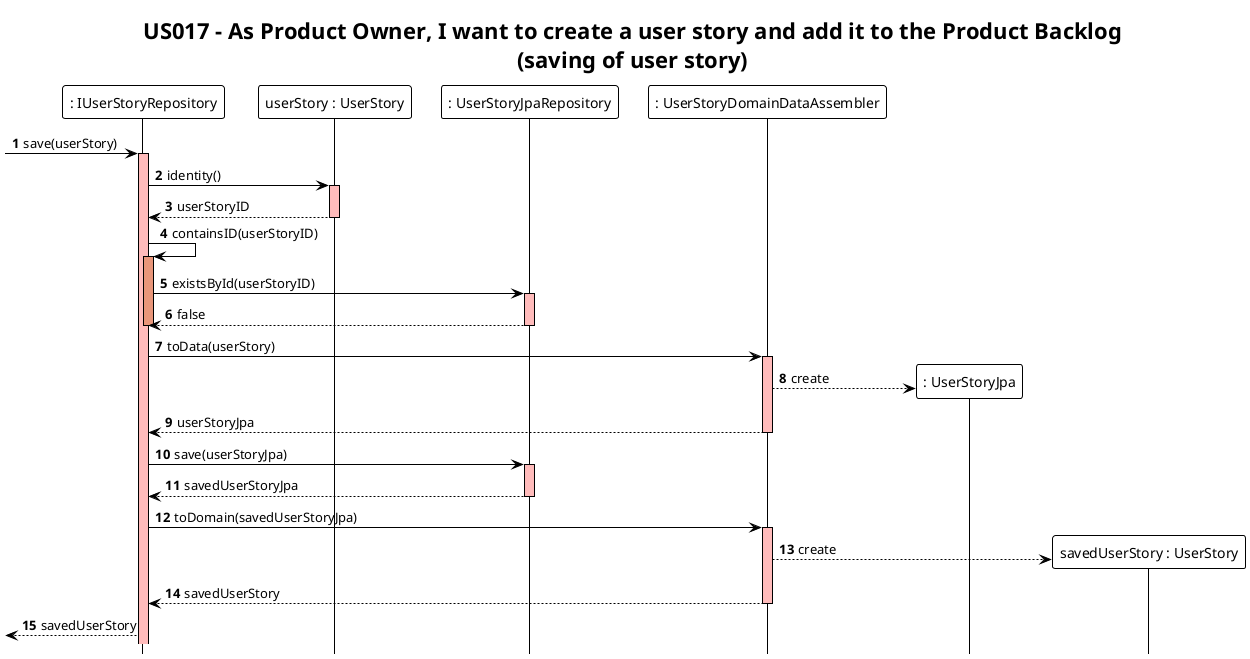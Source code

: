 @startuml
!theme plain
hide footbox
autonumber

skinparam sequence{
LifeLineBackgroundColor #FFBBBB
}

title US017 - As Product Owner, I want to create a user story and add it to the Product Backlog\n(saving of user story)

participant ": IUserStoryRepository" as usRepository
participant "userStory : UserStory" as newUserStory
participant ": UserStoryJpaRepository" as jpa
participant ": UserStoryDomainDataAssembler" as assembler
participant ": UserStoryJpa" as userStoryJpa
participant "savedUserStory : UserStory" as savedUserStory

-> usRepository : save(userStory)

activate usRepository
usRepository -> newUserStory : identity()

activate newUserStory
newUserStory --> usRepository: userStoryID
deactivate

usRepository -> usRepository : containsID(userStoryID)
activate usRepository #DarkSalmon

usRepository -> jpa :existsById(userStoryID)

activate jpa
jpa --> usRepository : false
deactivate
deactivate

usRepository -> assembler : toData(userStory)

activate assembler
assembler --> userStoryJpa ** : create
assembler --> usRepository : userStoryJpa
deactivate

usRepository -> jpa : save(userStoryJpa)

activate jpa
'jpa --> savedUserStoryJpa ** : create
jpa --> usRepository : savedUserStoryJpa
deactivate

usRepository -> assembler : toDomain(savedUserStoryJpa)
activate assembler
assembler --> savedUserStory ** : create
assembler --> usRepository : savedUserStory
deactivate

[<-- usRepository : savedUserStory

@enduml